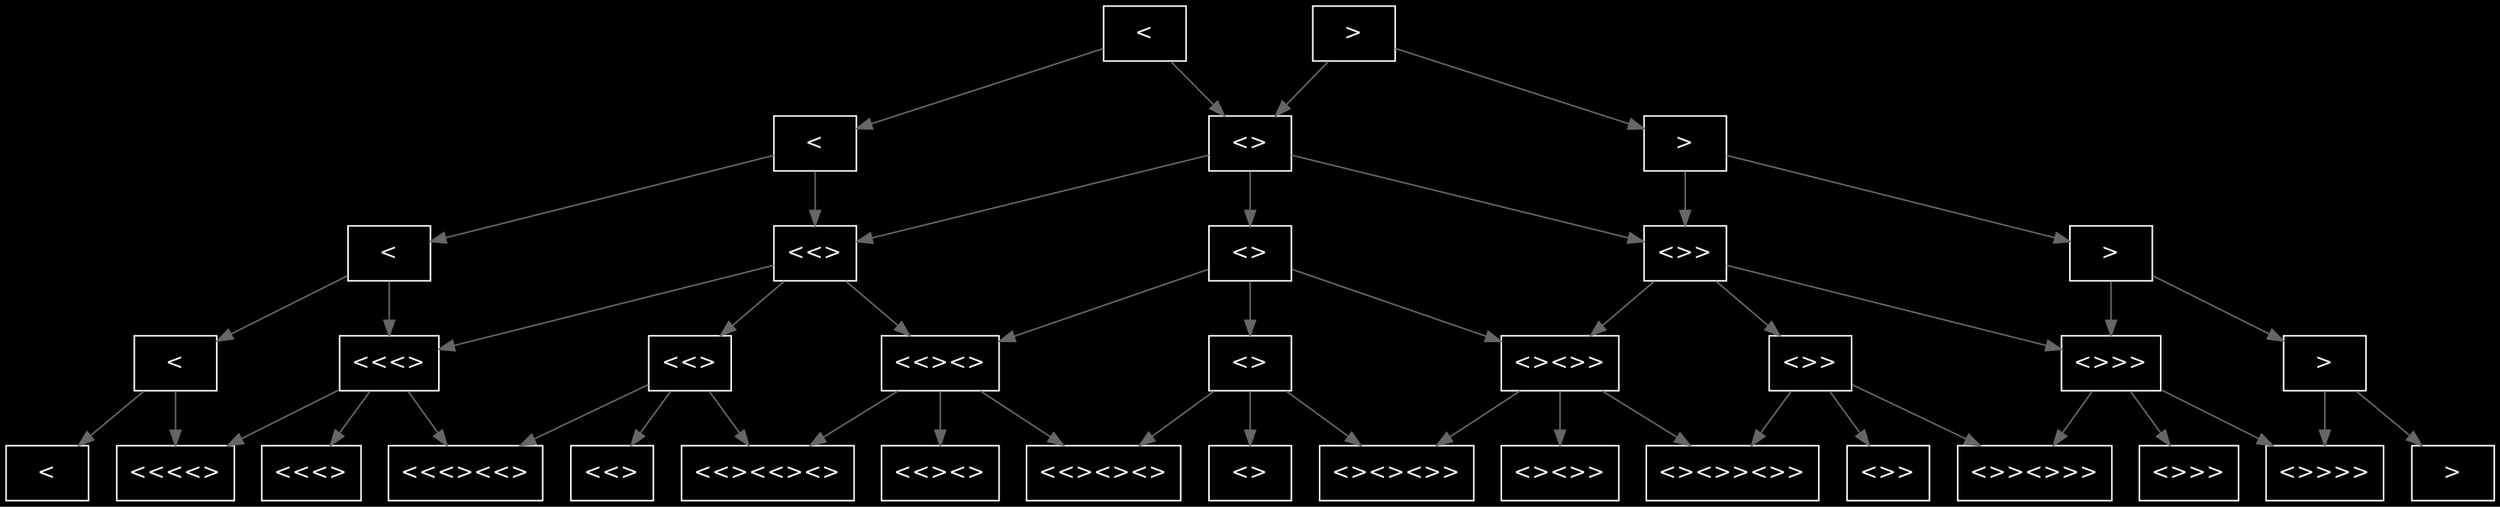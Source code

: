 digraph "2a-4" {
	graph [bgcolor=black]
	node [fontcolor=white]
	node [color=white]
	node [shape=rect]
	edge [color="#666666"]
	edge [arrowsize=1]
	0.0 [label="<"]
	0.1 [label=">"]
	1.0 [label="<"]
	0.0 -> 1.0
	1.1 [label="<>"]
	0.0 -> 1.1
	0.1 -> 1.1
	1.2 [label=">"]
	0.1 -> 1.2
	2.0 [label="<"]
	1.0 -> 2.0
	2.1 [label="<<>"]
	1.0 -> 2.1
	1.1 -> 2.1
	2.2 [label="<>"]
	1.1 -> 2.2
	2.3 [label="<>>"]
	1.1 -> 2.3
	1.2 -> 2.3
	2.4 [label=">"]
	1.2 -> 2.4
	3.0 [label="<"]
	2.0 -> 3.0
	3.1 [label="<<<>"]
	2.0 -> 3.1
	2.1 -> 3.1
	3.2 [label="<<>"]
	2.1 -> 3.2
	3.3 [label="<<><>"]
	2.1 -> 3.3
	2.2 -> 3.3
	3.4 [label="<>"]
	2.2 -> 3.4
	3.5 [label="<><>>"]
	2.2 -> 3.5
	2.3 -> 3.5
	3.6 [label="<>>"]
	2.3 -> 3.6
	3.7 [label="<>>>"]
	2.3 -> 3.7
	2.4 -> 3.7
	3.8 [label=">"]
	2.4 -> 3.8
	4.0 [label="<"]
	3.0 -> 4.0
	4.1 [label="<<<<>"]
	3.0 -> 4.1
	3.1 -> 4.1
	4.2 [label="<<<>"]
	3.1 -> 4.2
	4.3 [label="<<<><<>"]
	3.1 -> 4.3
	3.2 -> 4.3
	4.4 [label="<<>"]
	3.2 -> 4.4
	4.5 [label="<<><<><>"]
	3.2 -> 4.5
	3.3 -> 4.5
	4.6 [label="<<><>"]
	3.3 -> 4.6
	4.7 [label="<<><><>"]
	3.3 -> 4.7
	3.4 -> 4.7
	4.8 [label="<>"]
	3.4 -> 4.8
	4.9 [label="<><><>>"]
	3.4 -> 4.9
	3.5 -> 4.9
	4.10 [label="<><>>"]
	3.5 -> 4.10
	4.11 [label="<><>><>>"]
	3.5 -> 4.11
	3.6 -> 4.11
	4.12 [label="<>>"]
	3.6 -> 4.12
	4.13 [label="<>><>>>"]
	3.6 -> 4.13
	3.7 -> 4.13
	4.14 [label="<>>>"]
	3.7 -> 4.14
	4.15 [label="<>>>>"]
	3.7 -> 4.15
	3.8 -> 4.15
	4.16 [label=">"]
	3.8 -> 4.16
}
